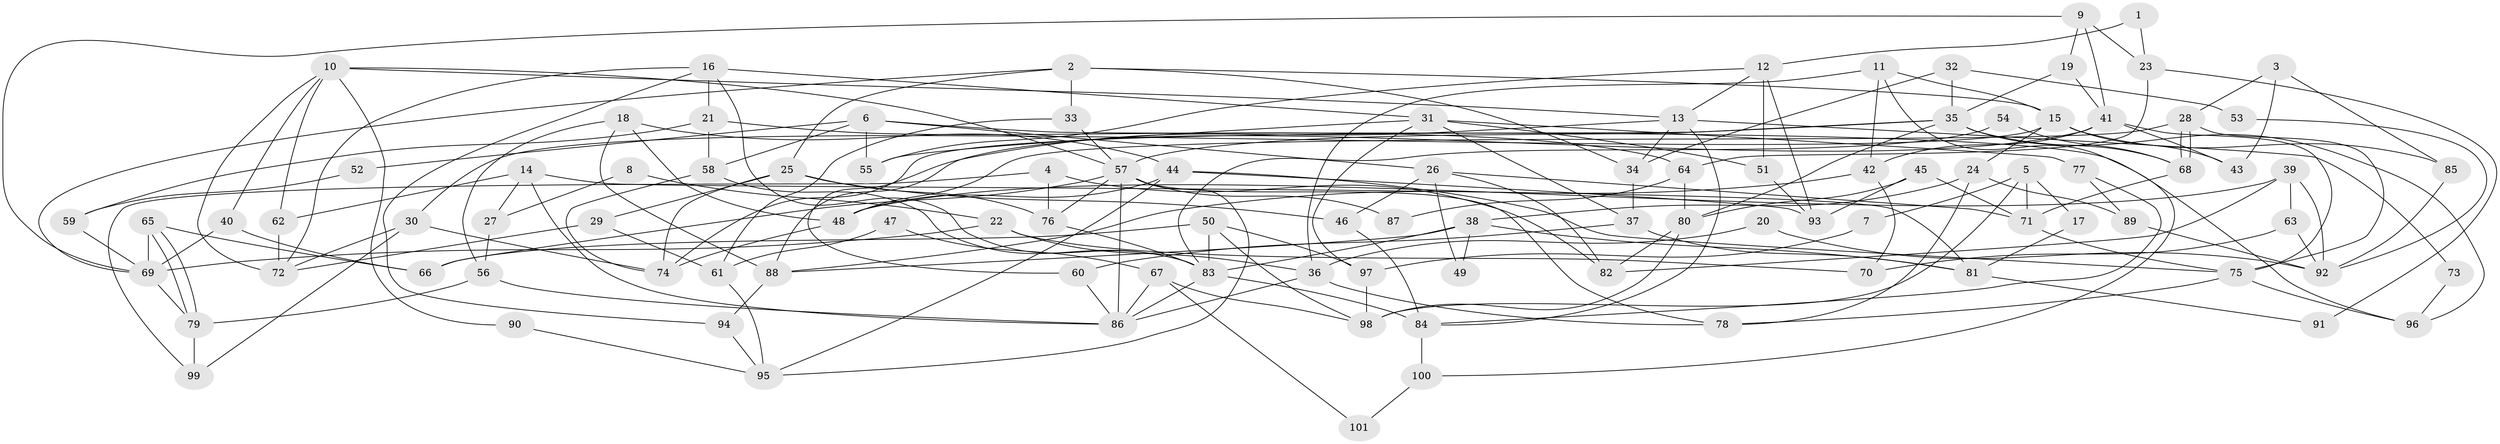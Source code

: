 // coarse degree distribution, {4: 0.24193548387096775, 7: 0.14516129032258066, 5: 0.06451612903225806, 2: 0.14516129032258066, 6: 0.14516129032258066, 9: 0.03225806451612903, 8: 0.06451612903225806, 3: 0.12903225806451613, 14: 0.016129032258064516, 11: 0.016129032258064516}
// Generated by graph-tools (version 1.1) at 2025/52/02/27/25 19:52:06]
// undirected, 101 vertices, 202 edges
graph export_dot {
graph [start="1"]
  node [color=gray90,style=filled];
  1;
  2;
  3;
  4;
  5;
  6;
  7;
  8;
  9;
  10;
  11;
  12;
  13;
  14;
  15;
  16;
  17;
  18;
  19;
  20;
  21;
  22;
  23;
  24;
  25;
  26;
  27;
  28;
  29;
  30;
  31;
  32;
  33;
  34;
  35;
  36;
  37;
  38;
  39;
  40;
  41;
  42;
  43;
  44;
  45;
  46;
  47;
  48;
  49;
  50;
  51;
  52;
  53;
  54;
  55;
  56;
  57;
  58;
  59;
  60;
  61;
  62;
  63;
  64;
  65;
  66;
  67;
  68;
  69;
  70;
  71;
  72;
  73;
  74;
  75;
  76;
  77;
  78;
  79;
  80;
  81;
  82;
  83;
  84;
  85;
  86;
  87;
  88;
  89;
  90;
  91;
  92;
  93;
  94;
  95;
  96;
  97;
  98;
  99;
  100;
  101;
  1 -- 23;
  1 -- 12;
  2 -- 25;
  2 -- 34;
  2 -- 15;
  2 -- 33;
  2 -- 69;
  3 -- 28;
  3 -- 43;
  3 -- 85;
  4 -- 82;
  4 -- 99;
  4 -- 76;
  5 -- 98;
  5 -- 71;
  5 -- 7;
  5 -- 17;
  6 -- 96;
  6 -- 26;
  6 -- 52;
  6 -- 55;
  6 -- 58;
  7 -- 97;
  8 -- 27;
  8 -- 22;
  9 -- 41;
  9 -- 69;
  9 -- 19;
  9 -- 23;
  10 -- 40;
  10 -- 72;
  10 -- 13;
  10 -- 57;
  10 -- 62;
  10 -- 90;
  11 -- 15;
  11 -- 42;
  11 -- 36;
  11 -- 100;
  12 -- 55;
  12 -- 13;
  12 -- 51;
  12 -- 93;
  13 -- 60;
  13 -- 34;
  13 -- 73;
  13 -- 84;
  14 -- 62;
  14 -- 86;
  14 -- 27;
  14 -- 81;
  15 -- 24;
  15 -- 30;
  15 -- 43;
  15 -- 85;
  16 -- 83;
  16 -- 72;
  16 -- 21;
  16 -- 31;
  16 -- 94;
  17 -- 81;
  18 -- 88;
  18 -- 56;
  18 -- 44;
  18 -- 48;
  19 -- 35;
  19 -- 41;
  20 -- 92;
  20 -- 36;
  21 -- 58;
  21 -- 59;
  21 -- 64;
  22 -- 36;
  22 -- 69;
  22 -- 70;
  23 -- 64;
  23 -- 91;
  24 -- 78;
  24 -- 38;
  24 -- 89;
  25 -- 76;
  25 -- 74;
  25 -- 29;
  25 -- 46;
  26 -- 82;
  26 -- 46;
  26 -- 49;
  26 -- 71;
  27 -- 56;
  28 -- 48;
  28 -- 68;
  28 -- 68;
  28 -- 75;
  29 -- 61;
  29 -- 72;
  30 -- 74;
  30 -- 72;
  30 -- 99;
  31 -- 51;
  31 -- 37;
  31 -- 55;
  31 -- 77;
  31 -- 97;
  32 -- 34;
  32 -- 35;
  32 -- 53;
  33 -- 57;
  33 -- 61;
  34 -- 37;
  35 -- 68;
  35 -- 57;
  35 -- 74;
  35 -- 80;
  35 -- 96;
  36 -- 86;
  36 -- 78;
  37 -- 81;
  37 -- 60;
  38 -- 83;
  38 -- 88;
  38 -- 49;
  38 -- 81;
  39 -- 92;
  39 -- 48;
  39 -- 63;
  39 -- 82;
  40 -- 69;
  40 -- 66;
  41 -- 42;
  41 -- 43;
  41 -- 75;
  41 -- 88;
  42 -- 70;
  42 -- 88;
  44 -- 75;
  44 -- 48;
  44 -- 93;
  44 -- 95;
  45 -- 71;
  45 -- 93;
  45 -- 80;
  46 -- 84;
  47 -- 67;
  47 -- 61;
  48 -- 74;
  50 -- 97;
  50 -- 83;
  50 -- 66;
  50 -- 98;
  51 -- 93;
  52 -- 59;
  53 -- 92;
  54 -- 68;
  54 -- 83;
  56 -- 79;
  56 -- 86;
  57 -- 78;
  57 -- 66;
  57 -- 76;
  57 -- 86;
  57 -- 87;
  57 -- 95;
  58 -- 74;
  58 -- 83;
  59 -- 69;
  60 -- 86;
  61 -- 95;
  62 -- 72;
  63 -- 92;
  63 -- 70;
  64 -- 80;
  64 -- 87;
  65 -- 79;
  65 -- 79;
  65 -- 66;
  65 -- 69;
  67 -- 86;
  67 -- 98;
  67 -- 101;
  68 -- 71;
  69 -- 79;
  71 -- 75;
  73 -- 96;
  75 -- 78;
  75 -- 96;
  76 -- 83;
  77 -- 84;
  77 -- 89;
  79 -- 99;
  80 -- 82;
  80 -- 98;
  81 -- 91;
  83 -- 84;
  83 -- 86;
  84 -- 100;
  85 -- 92;
  88 -- 94;
  89 -- 92;
  90 -- 95;
  94 -- 95;
  97 -- 98;
  100 -- 101;
}
